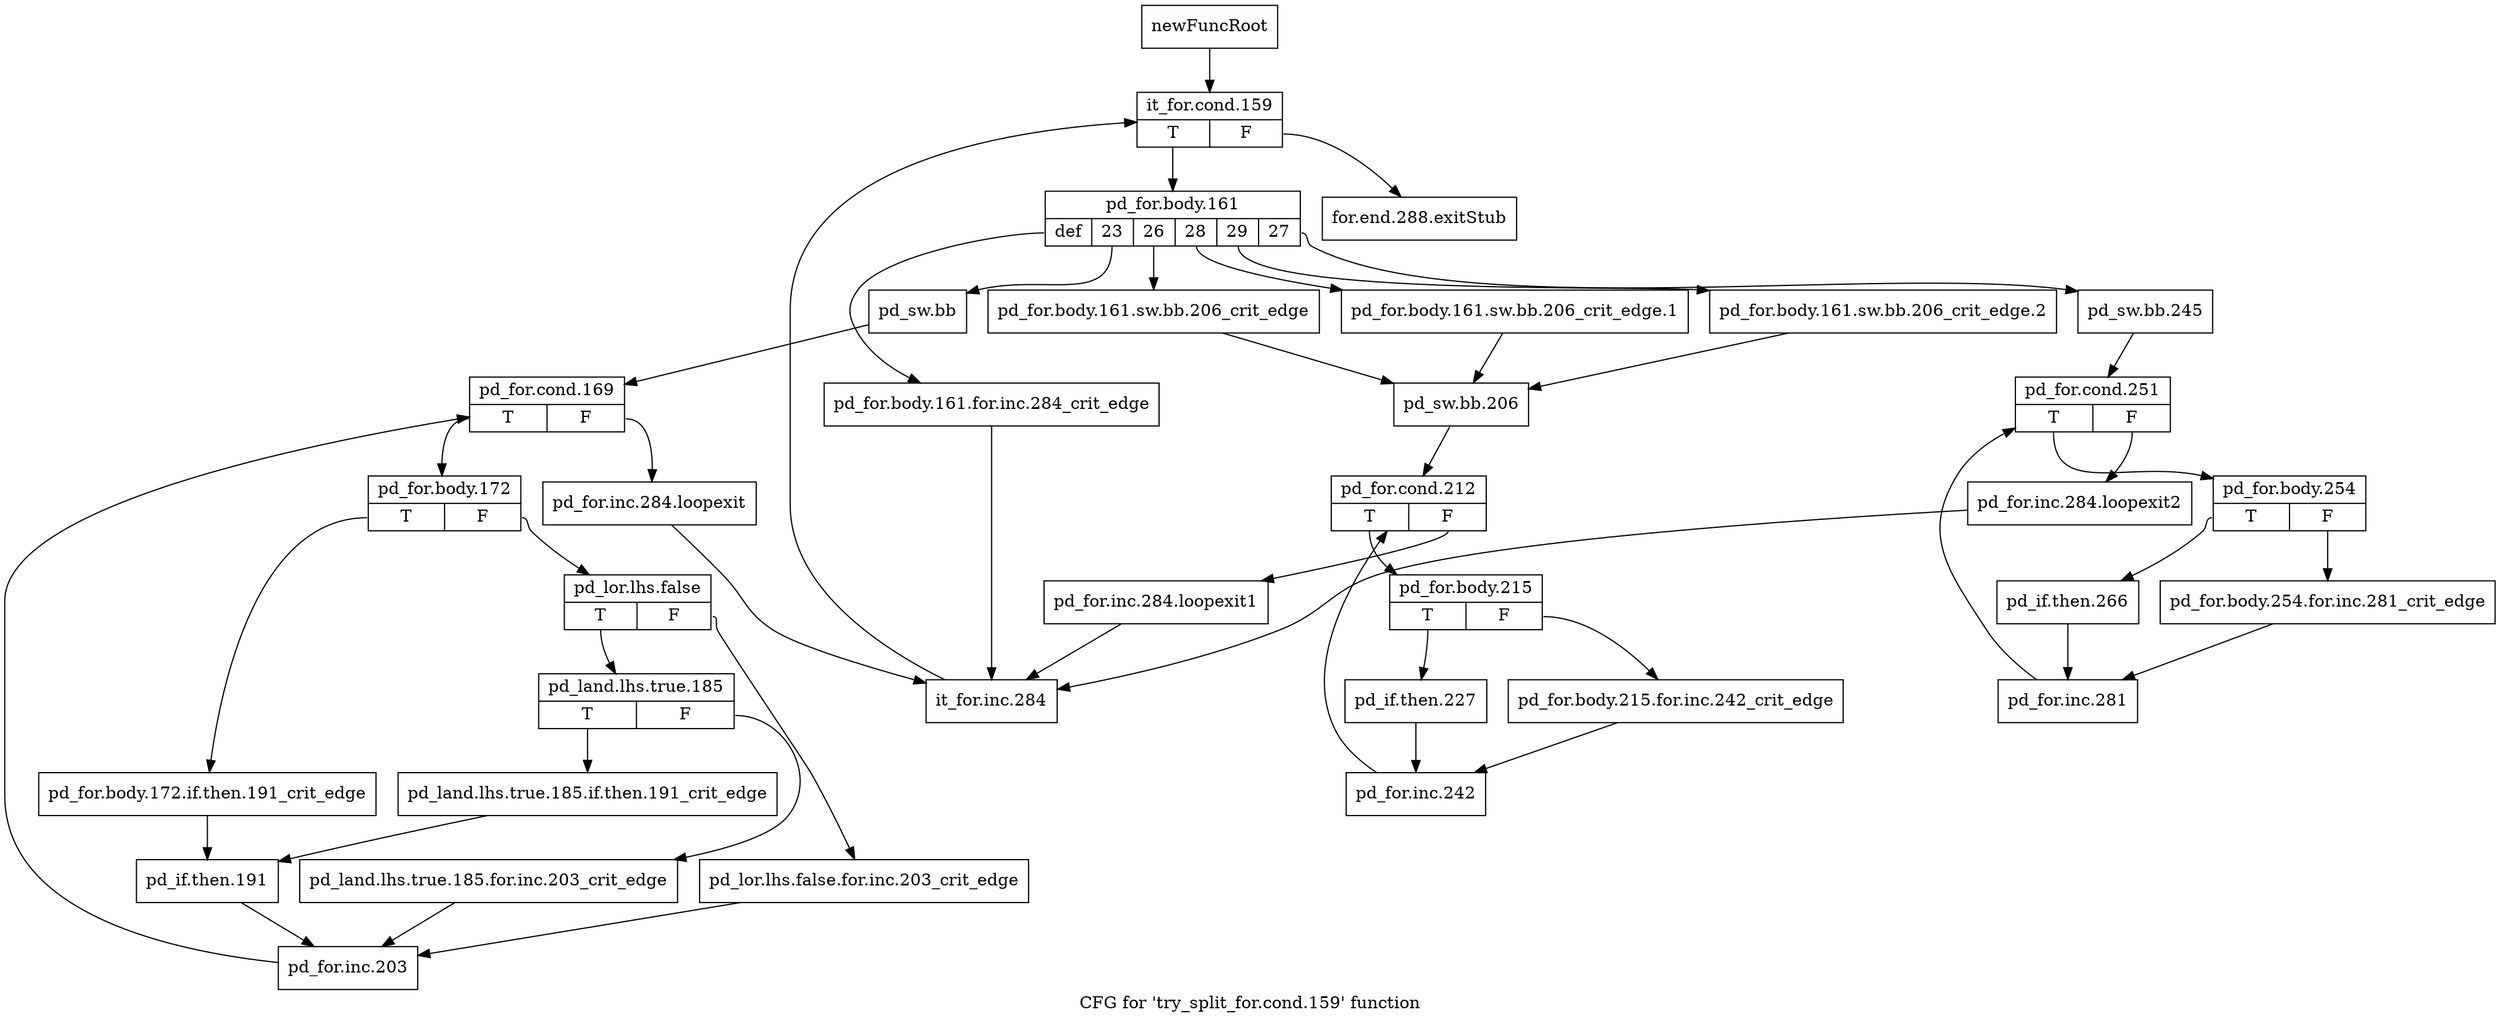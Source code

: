 digraph "CFG for 'try_split_for.cond.159' function" {
	label="CFG for 'try_split_for.cond.159' function";

	Node0xac55f80 [shape=record,label="{newFuncRoot}"];
	Node0xac55f80 -> Node0xac565b0;
	Node0xac56560 [shape=record,label="{for.end.288.exitStub}"];
	Node0xac565b0 [shape=record,label="{it_for.cond.159|{<s0>T|<s1>F}}"];
	Node0xac565b0:s0 -> Node0xac56600;
	Node0xac565b0:s1 -> Node0xac56560;
	Node0xac56600 [shape=record,label="{pd_for.body.161|{<s0>def|<s1>23|<s2>26|<s3>28|<s4>29|<s5>27}}"];
	Node0xac56600:s0 -> Node0xac56f60;
	Node0xac56600:s1 -> Node0xac56ba0;
	Node0xac56600:s2 -> Node0xac56920;
	Node0xac56600:s3 -> Node0xac568d0;
	Node0xac56600:s4 -> Node0xac56880;
	Node0xac56600:s5 -> Node0xac56650;
	Node0xac56650 [shape=record,label="{pd_sw.bb.245}"];
	Node0xac56650 -> Node0xac566a0;
	Node0xac566a0 [shape=record,label="{pd_for.cond.251|{<s0>T|<s1>F}}"];
	Node0xac566a0:s0 -> Node0xac56740;
	Node0xac566a0:s1 -> Node0xac566f0;
	Node0xac566f0 [shape=record,label="{pd_for.inc.284.loopexit2}"];
	Node0xac566f0 -> Node0xac56fb0;
	Node0xac56740 [shape=record,label="{pd_for.body.254|{<s0>T|<s1>F}}"];
	Node0xac56740:s0 -> Node0xac567e0;
	Node0xac56740:s1 -> Node0xac56790;
	Node0xac56790 [shape=record,label="{pd_for.body.254.for.inc.281_crit_edge}"];
	Node0xac56790 -> Node0xac56830;
	Node0xac567e0 [shape=record,label="{pd_if.then.266}"];
	Node0xac567e0 -> Node0xac56830;
	Node0xac56830 [shape=record,label="{pd_for.inc.281}"];
	Node0xac56830 -> Node0xac566a0;
	Node0xac56880 [shape=record,label="{pd_for.body.161.sw.bb.206_crit_edge.2}"];
	Node0xac56880 -> Node0xac56970;
	Node0xac568d0 [shape=record,label="{pd_for.body.161.sw.bb.206_crit_edge.1}"];
	Node0xac568d0 -> Node0xac56970;
	Node0xac56920 [shape=record,label="{pd_for.body.161.sw.bb.206_crit_edge}"];
	Node0xac56920 -> Node0xac56970;
	Node0xac56970 [shape=record,label="{pd_sw.bb.206}"];
	Node0xac56970 -> Node0xac569c0;
	Node0xac569c0 [shape=record,label="{pd_for.cond.212|{<s0>T|<s1>F}}"];
	Node0xac569c0:s0 -> Node0xac56a60;
	Node0xac569c0:s1 -> Node0xac56a10;
	Node0xac56a10 [shape=record,label="{pd_for.inc.284.loopexit1}"];
	Node0xac56a10 -> Node0xac56fb0;
	Node0xac56a60 [shape=record,label="{pd_for.body.215|{<s0>T|<s1>F}}"];
	Node0xac56a60:s0 -> Node0xac56b00;
	Node0xac56a60:s1 -> Node0xac56ab0;
	Node0xac56ab0 [shape=record,label="{pd_for.body.215.for.inc.242_crit_edge}"];
	Node0xac56ab0 -> Node0xac56b50;
	Node0xac56b00 [shape=record,label="{pd_if.then.227}"];
	Node0xac56b00 -> Node0xac56b50;
	Node0xac56b50 [shape=record,label="{pd_for.inc.242}"];
	Node0xac56b50 -> Node0xac569c0;
	Node0xac56ba0 [shape=record,label="{pd_sw.bb}"];
	Node0xac56ba0 -> Node0xac56bf0;
	Node0xac56bf0 [shape=record,label="{pd_for.cond.169|{<s0>T|<s1>F}}"];
	Node0xac56bf0:s0 -> Node0xac56c90;
	Node0xac56bf0:s1 -> Node0xac56c40;
	Node0xac56c40 [shape=record,label="{pd_for.inc.284.loopexit}"];
	Node0xac56c40 -> Node0xac56fb0;
	Node0xac56c90 [shape=record,label="{pd_for.body.172|{<s0>T|<s1>F}}"];
	Node0xac56c90:s0 -> Node0xac56e70;
	Node0xac56c90:s1 -> Node0xac56ce0;
	Node0xac56ce0 [shape=record,label="{pd_lor.lhs.false|{<s0>T|<s1>F}}"];
	Node0xac56ce0:s0 -> Node0xac56d80;
	Node0xac56ce0:s1 -> Node0xac56d30;
	Node0xac56d30 [shape=record,label="{pd_lor.lhs.false.for.inc.203_crit_edge}"];
	Node0xac56d30 -> Node0xac56f10;
	Node0xac56d80 [shape=record,label="{pd_land.lhs.true.185|{<s0>T|<s1>F}}"];
	Node0xac56d80:s0 -> Node0xac56e20;
	Node0xac56d80:s1 -> Node0xac56dd0;
	Node0xac56dd0 [shape=record,label="{pd_land.lhs.true.185.for.inc.203_crit_edge}"];
	Node0xac56dd0 -> Node0xac56f10;
	Node0xac56e20 [shape=record,label="{pd_land.lhs.true.185.if.then.191_crit_edge}"];
	Node0xac56e20 -> Node0xac56ec0;
	Node0xac56e70 [shape=record,label="{pd_for.body.172.if.then.191_crit_edge}"];
	Node0xac56e70 -> Node0xac56ec0;
	Node0xac56ec0 [shape=record,label="{pd_if.then.191}"];
	Node0xac56ec0 -> Node0xac56f10;
	Node0xac56f10 [shape=record,label="{pd_for.inc.203}"];
	Node0xac56f10 -> Node0xac56bf0;
	Node0xac56f60 [shape=record,label="{pd_for.body.161.for.inc.284_crit_edge}"];
	Node0xac56f60 -> Node0xac56fb0;
	Node0xac56fb0 [shape=record,label="{it_for.inc.284}"];
	Node0xac56fb0 -> Node0xac565b0;
}
